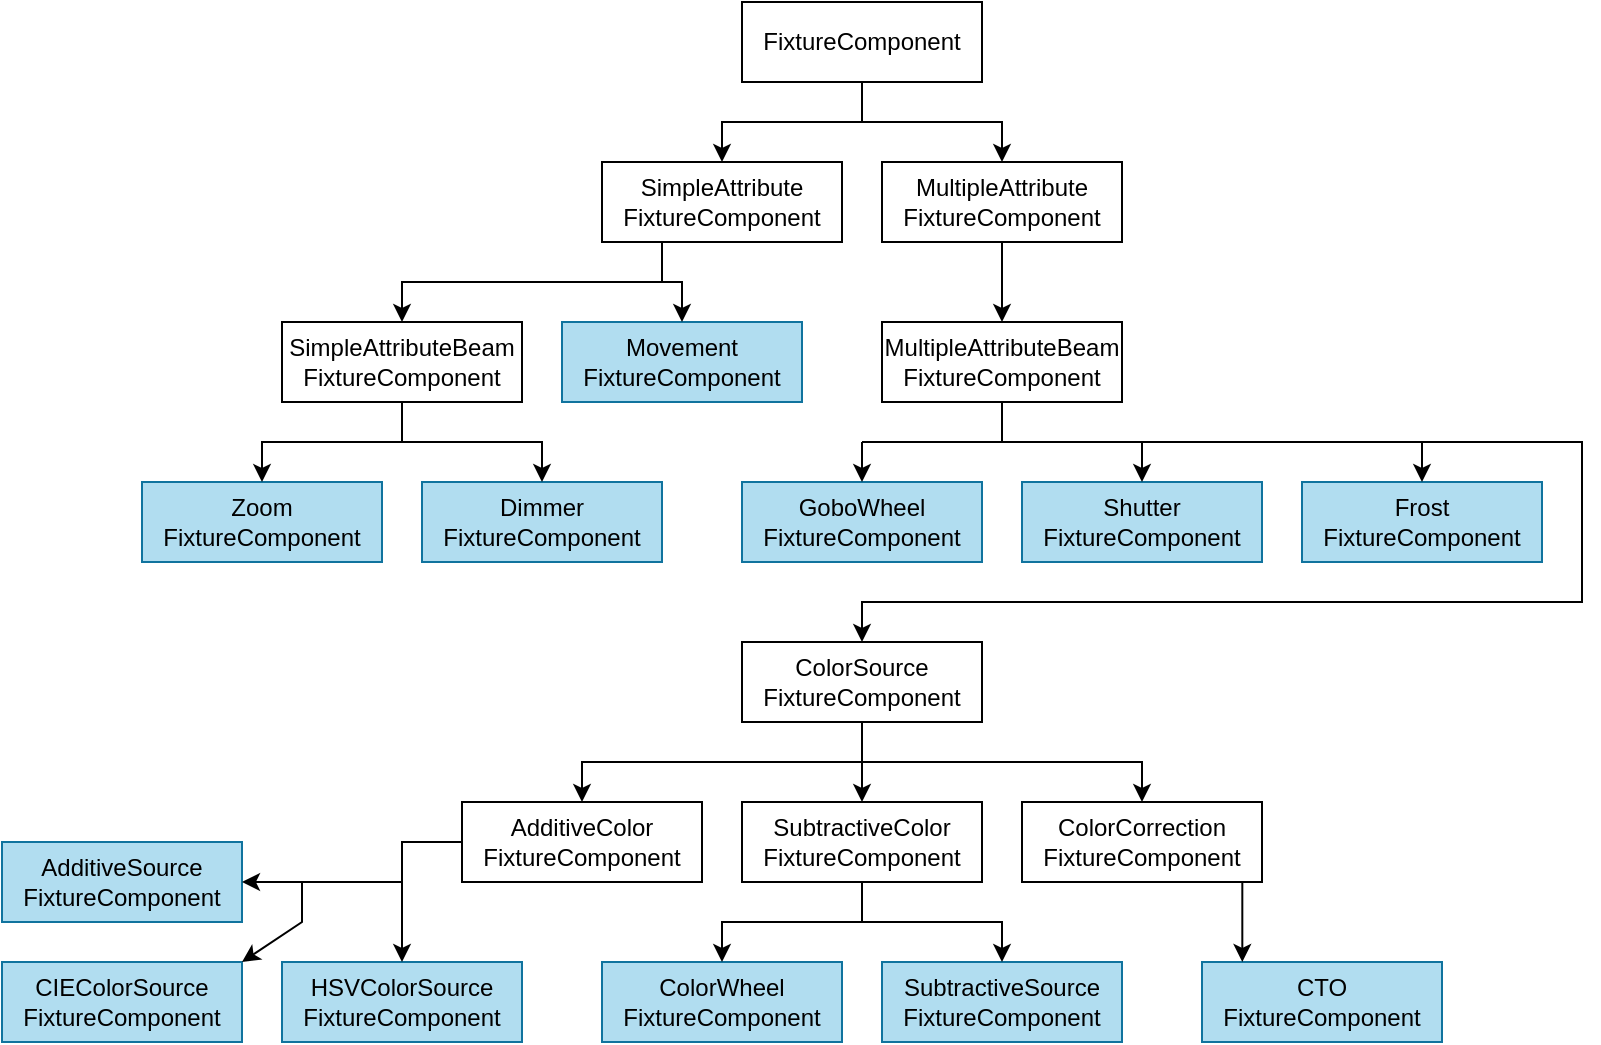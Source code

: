 <mxfile version="21.5.1" type="device">
  <diagram id="C5RBs43oDa-KdzZeNtuy" name="Page-1">
    <mxGraphModel dx="1118" dy="615" grid="1" gridSize="10" guides="1" tooltips="1" connect="1" arrows="1" fold="1" page="1" pageScale="1" pageWidth="827" pageHeight="1169" math="0" shadow="0">
      <root>
        <mxCell id="WIyWlLk6GJQsqaUBKTNV-0" />
        <mxCell id="WIyWlLk6GJQsqaUBKTNV-1" parent="WIyWlLk6GJQsqaUBKTNV-0" />
        <mxCell id="eJnn_vduBKjbIqPFuGBo-0" value="FixtureComponent" style="rounded=0;whiteSpace=wrap;html=1;" vertex="1" parent="WIyWlLk6GJQsqaUBKTNV-1">
          <mxGeometry x="380" y="40" width="120" height="40" as="geometry" />
        </mxCell>
        <mxCell id="eJnn_vduBKjbIqPFuGBo-1" value="SimpleAttribute&lt;br&gt;FixtureComponent" style="rounded=0;whiteSpace=wrap;html=1;" vertex="1" parent="WIyWlLk6GJQsqaUBKTNV-1">
          <mxGeometry x="310" y="120" width="120" height="40" as="geometry" />
        </mxCell>
        <mxCell id="eJnn_vduBKjbIqPFuGBo-2" value="MultipleAttribute&lt;br&gt;FixtureComponent" style="rounded=0;whiteSpace=wrap;html=1;" vertex="1" parent="WIyWlLk6GJQsqaUBKTNV-1">
          <mxGeometry x="450" y="120" width="120" height="40" as="geometry" />
        </mxCell>
        <mxCell id="eJnn_vduBKjbIqPFuGBo-3" value="Movement&lt;br&gt;FixtureComponent" style="rounded=0;whiteSpace=wrap;html=1;fillColor=#b1ddf0;strokeColor=#10739e;" vertex="1" parent="WIyWlLk6GJQsqaUBKTNV-1">
          <mxGeometry x="290" y="200" width="120" height="40" as="geometry" />
        </mxCell>
        <mxCell id="eJnn_vduBKjbIqPFuGBo-4" value="SimpleAttributeBeam&lt;br&gt;FixtureComponent" style="rounded=0;whiteSpace=wrap;html=1;" vertex="1" parent="WIyWlLk6GJQsqaUBKTNV-1">
          <mxGeometry x="150" y="200" width="120" height="40" as="geometry" />
        </mxCell>
        <mxCell id="eJnn_vduBKjbIqPFuGBo-5" value="Dimmer&lt;br&gt;FixtureComponent" style="rounded=0;whiteSpace=wrap;html=1;fillColor=#b1ddf0;strokeColor=#10739e;" vertex="1" parent="WIyWlLk6GJQsqaUBKTNV-1">
          <mxGeometry x="220" y="280" width="120" height="40" as="geometry" />
        </mxCell>
        <mxCell id="eJnn_vduBKjbIqPFuGBo-6" value="Zoom&lt;br&gt;FixtureComponent" style="rounded=0;whiteSpace=wrap;html=1;fillColor=#b1ddf0;strokeColor=#10739e;" vertex="1" parent="WIyWlLk6GJQsqaUBKTNV-1">
          <mxGeometry x="80" y="280" width="120" height="40" as="geometry" />
        </mxCell>
        <mxCell id="eJnn_vduBKjbIqPFuGBo-7" value="MultipleAttributeBeam&lt;br&gt;FixtureComponent" style="rounded=0;whiteSpace=wrap;html=1;" vertex="1" parent="WIyWlLk6GJQsqaUBKTNV-1">
          <mxGeometry x="450" y="200" width="120" height="40" as="geometry" />
        </mxCell>
        <mxCell id="eJnn_vduBKjbIqPFuGBo-8" value="GoboWheel&lt;br&gt;FixtureComponent" style="rounded=0;whiteSpace=wrap;html=1;fillColor=#b1ddf0;strokeColor=#10739e;" vertex="1" parent="WIyWlLk6GJQsqaUBKTNV-1">
          <mxGeometry x="380" y="280" width="120" height="40" as="geometry" />
        </mxCell>
        <mxCell id="eJnn_vduBKjbIqPFuGBo-9" value="Shutter&lt;br&gt;FixtureComponent" style="rounded=0;whiteSpace=wrap;html=1;fillColor=#b1ddf0;strokeColor=#10739e;" vertex="1" parent="WIyWlLk6GJQsqaUBKTNV-1">
          <mxGeometry x="520" y="280" width="120" height="40" as="geometry" />
        </mxCell>
        <mxCell id="eJnn_vduBKjbIqPFuGBo-17" value="" style="endArrow=classic;html=1;rounded=0;entryX=0.5;entryY=0;entryDx=0;entryDy=0;exitX=0.5;exitY=1;exitDx=0;exitDy=0;" edge="1" parent="WIyWlLk6GJQsqaUBKTNV-1" source="eJnn_vduBKjbIqPFuGBo-2" target="eJnn_vduBKjbIqPFuGBo-7">
          <mxGeometry width="50" height="50" relative="1" as="geometry">
            <mxPoint x="340" y="170" as="sourcePoint" />
            <mxPoint x="340" y="210" as="targetPoint" />
          </mxGeometry>
        </mxCell>
        <mxCell id="eJnn_vduBKjbIqPFuGBo-18" value="Frost&lt;br&gt;FixtureComponent" style="rounded=0;whiteSpace=wrap;html=1;fillColor=#b1ddf0;strokeColor=#10739e;" vertex="1" parent="WIyWlLk6GJQsqaUBKTNV-1">
          <mxGeometry x="660" y="280" width="120" height="40" as="geometry" />
        </mxCell>
        <mxCell id="eJnn_vduBKjbIqPFuGBo-21" value="" style="endArrow=classic;html=1;rounded=0;entryX=0.5;entryY=0;entryDx=0;entryDy=0;" edge="1" parent="WIyWlLk6GJQsqaUBKTNV-1" target="eJnn_vduBKjbIqPFuGBo-27">
          <mxGeometry width="50" height="50" relative="1" as="geometry">
            <mxPoint x="440" y="260" as="sourcePoint" />
            <mxPoint x="440" y="360" as="targetPoint" />
            <Array as="points">
              <mxPoint x="800" y="260" />
              <mxPoint x="800" y="340" />
              <mxPoint x="440" y="340" />
            </Array>
          </mxGeometry>
        </mxCell>
        <mxCell id="eJnn_vduBKjbIqPFuGBo-22" value="" style="endArrow=classic;html=1;rounded=0;entryX=0.5;entryY=0;entryDx=0;entryDy=0;" edge="1" parent="WIyWlLk6GJQsqaUBKTNV-1" target="eJnn_vduBKjbIqPFuGBo-8">
          <mxGeometry width="50" height="50" relative="1" as="geometry">
            <mxPoint x="440" y="260" as="sourcePoint" />
            <mxPoint x="590" y="230" as="targetPoint" />
          </mxGeometry>
        </mxCell>
        <mxCell id="eJnn_vduBKjbIqPFuGBo-23" value="" style="endArrow=classic;html=1;rounded=0;entryX=0.5;entryY=0;entryDx=0;entryDy=0;" edge="1" parent="WIyWlLk6GJQsqaUBKTNV-1" target="eJnn_vduBKjbIqPFuGBo-9">
          <mxGeometry width="50" height="50" relative="1" as="geometry">
            <mxPoint x="580" y="260" as="sourcePoint" />
            <mxPoint x="570" y="270" as="targetPoint" />
          </mxGeometry>
        </mxCell>
        <mxCell id="eJnn_vduBKjbIqPFuGBo-24" value="" style="endArrow=classic;html=1;rounded=0;entryX=0.5;entryY=0;entryDx=0;entryDy=0;" edge="1" parent="WIyWlLk6GJQsqaUBKTNV-1" target="eJnn_vduBKjbIqPFuGBo-18">
          <mxGeometry width="50" height="50" relative="1" as="geometry">
            <mxPoint x="720" y="260" as="sourcePoint" />
            <mxPoint x="570" y="270" as="targetPoint" />
          </mxGeometry>
        </mxCell>
        <mxCell id="eJnn_vduBKjbIqPFuGBo-26" value="" style="endArrow=none;html=1;rounded=0;exitX=0.5;exitY=1;exitDx=0;exitDy=0;" edge="1" parent="WIyWlLk6GJQsqaUBKTNV-1" source="eJnn_vduBKjbIqPFuGBo-7">
          <mxGeometry width="50" height="50" relative="1" as="geometry">
            <mxPoint x="520" y="320" as="sourcePoint" />
            <mxPoint x="510" y="260" as="targetPoint" />
          </mxGeometry>
        </mxCell>
        <mxCell id="eJnn_vduBKjbIqPFuGBo-27" value="ColorSource&lt;br&gt;FixtureComponent" style="rounded=0;whiteSpace=wrap;html=1;" vertex="1" parent="WIyWlLk6GJQsqaUBKTNV-1">
          <mxGeometry x="380" y="360" width="120" height="40" as="geometry" />
        </mxCell>
        <mxCell id="eJnn_vduBKjbIqPFuGBo-29" value="SubtractiveColor&lt;br&gt;FixtureComponent" style="rounded=0;whiteSpace=wrap;html=1;" vertex="1" parent="WIyWlLk6GJQsqaUBKTNV-1">
          <mxGeometry x="380" y="440" width="120" height="40" as="geometry" />
        </mxCell>
        <mxCell id="eJnn_vduBKjbIqPFuGBo-30" value="AdditiveColor&lt;br&gt;FixtureComponent" style="rounded=0;whiteSpace=wrap;html=1;" vertex="1" parent="WIyWlLk6GJQsqaUBKTNV-1">
          <mxGeometry x="240" y="440" width="120" height="40" as="geometry" />
        </mxCell>
        <mxCell id="eJnn_vduBKjbIqPFuGBo-31" value="ColorCorrection&lt;br&gt;FixtureComponent" style="rounded=0;whiteSpace=wrap;html=1;" vertex="1" parent="WIyWlLk6GJQsqaUBKTNV-1">
          <mxGeometry x="520" y="440" width="120" height="40" as="geometry" />
        </mxCell>
        <mxCell id="eJnn_vduBKjbIqPFuGBo-32" value="" style="endArrow=classic;startArrow=classic;html=1;rounded=0;exitX=0.5;exitY=0;exitDx=0;exitDy=0;entryX=0.5;entryY=0;entryDx=0;entryDy=0;" edge="1" parent="WIyWlLk6GJQsqaUBKTNV-1" source="eJnn_vduBKjbIqPFuGBo-30" target="eJnn_vduBKjbIqPFuGBo-31">
          <mxGeometry width="50" height="50" relative="1" as="geometry">
            <mxPoint x="460" y="320" as="sourcePoint" />
            <mxPoint x="510" y="270" as="targetPoint" />
            <Array as="points">
              <mxPoint x="300" y="420" />
              <mxPoint x="580" y="420" />
            </Array>
          </mxGeometry>
        </mxCell>
        <mxCell id="eJnn_vduBKjbIqPFuGBo-33" value="" style="endArrow=classic;html=1;rounded=0;exitX=0.5;exitY=1;exitDx=0;exitDy=0;entryX=0.5;entryY=0;entryDx=0;entryDy=0;" edge="1" parent="WIyWlLk6GJQsqaUBKTNV-1" source="eJnn_vduBKjbIqPFuGBo-27" target="eJnn_vduBKjbIqPFuGBo-29">
          <mxGeometry width="50" height="50" relative="1" as="geometry">
            <mxPoint x="440" y="380" as="sourcePoint" />
            <mxPoint x="490" y="330" as="targetPoint" />
          </mxGeometry>
        </mxCell>
        <mxCell id="eJnn_vduBKjbIqPFuGBo-34" value="" style="endArrow=classic;startArrow=classic;html=1;rounded=0;exitX=0.5;exitY=0;exitDx=0;exitDy=0;entryX=0.5;entryY=0;entryDx=0;entryDy=0;" edge="1" parent="WIyWlLk6GJQsqaUBKTNV-1" source="eJnn_vduBKjbIqPFuGBo-6" target="eJnn_vduBKjbIqPFuGBo-5">
          <mxGeometry width="50" height="50" relative="1" as="geometry">
            <mxPoint x="340" y="220" as="sourcePoint" />
            <mxPoint x="390" y="170" as="targetPoint" />
            <Array as="points">
              <mxPoint x="140" y="260" />
              <mxPoint x="280" y="260" />
            </Array>
          </mxGeometry>
        </mxCell>
        <mxCell id="eJnn_vduBKjbIqPFuGBo-35" value="" style="endArrow=none;html=1;rounded=0;exitX=0.5;exitY=1;exitDx=0;exitDy=0;" edge="1" parent="WIyWlLk6GJQsqaUBKTNV-1" source="eJnn_vduBKjbIqPFuGBo-4">
          <mxGeometry width="50" height="50" relative="1" as="geometry">
            <mxPoint x="340" y="220" as="sourcePoint" />
            <mxPoint x="210" y="260" as="targetPoint" />
          </mxGeometry>
        </mxCell>
        <mxCell id="eJnn_vduBKjbIqPFuGBo-36" value="" style="endArrow=classic;startArrow=classic;html=1;rounded=0;exitX=0.5;exitY=0;exitDx=0;exitDy=0;entryX=0.5;entryY=0;entryDx=0;entryDy=0;" edge="1" parent="WIyWlLk6GJQsqaUBKTNV-1" source="eJnn_vduBKjbIqPFuGBo-4" target="eJnn_vduBKjbIqPFuGBo-3">
          <mxGeometry width="50" height="50" relative="1" as="geometry">
            <mxPoint x="340" y="220" as="sourcePoint" />
            <mxPoint x="390" y="170" as="targetPoint" />
            <Array as="points">
              <mxPoint x="210" y="180" />
              <mxPoint x="350" y="180" />
            </Array>
          </mxGeometry>
        </mxCell>
        <mxCell id="eJnn_vduBKjbIqPFuGBo-37" value="" style="endArrow=none;html=1;rounded=0;entryX=0.25;entryY=1;entryDx=0;entryDy=0;" edge="1" parent="WIyWlLk6GJQsqaUBKTNV-1" target="eJnn_vduBKjbIqPFuGBo-1">
          <mxGeometry width="50" height="50" relative="1" as="geometry">
            <mxPoint x="340" y="180" as="sourcePoint" />
            <mxPoint x="350" y="170" as="targetPoint" />
          </mxGeometry>
        </mxCell>
        <mxCell id="eJnn_vduBKjbIqPFuGBo-38" value="" style="endArrow=classic;startArrow=classic;html=1;rounded=0;exitX=0.5;exitY=0;exitDx=0;exitDy=0;entryX=0.5;entryY=0;entryDx=0;entryDy=0;" edge="1" parent="WIyWlLk6GJQsqaUBKTNV-1" source="eJnn_vduBKjbIqPFuGBo-1" target="eJnn_vduBKjbIqPFuGBo-2">
          <mxGeometry width="50" height="50" relative="1" as="geometry">
            <mxPoint x="470" y="250" as="sourcePoint" />
            <mxPoint x="520" y="200" as="targetPoint" />
            <Array as="points">
              <mxPoint x="370" y="100" />
              <mxPoint x="510" y="100" />
            </Array>
          </mxGeometry>
        </mxCell>
        <mxCell id="eJnn_vduBKjbIqPFuGBo-39" value="" style="endArrow=none;html=1;rounded=0;entryX=0.5;entryY=1;entryDx=0;entryDy=0;" edge="1" parent="WIyWlLk6GJQsqaUBKTNV-1" target="eJnn_vduBKjbIqPFuGBo-0">
          <mxGeometry width="50" height="50" relative="1" as="geometry">
            <mxPoint x="440" y="100" as="sourcePoint" />
            <mxPoint x="510" y="160" as="targetPoint" />
          </mxGeometry>
        </mxCell>
        <mxCell id="eJnn_vduBKjbIqPFuGBo-44" value="SubtractiveSource&lt;br&gt;FixtureComponent" style="rounded=0;whiteSpace=wrap;html=1;fillColor=#b1ddf0;strokeColor=#10739e;" vertex="1" parent="WIyWlLk6GJQsqaUBKTNV-1">
          <mxGeometry x="450" y="520" width="120" height="40" as="geometry" />
        </mxCell>
        <mxCell id="eJnn_vduBKjbIqPFuGBo-45" value="ColorWheel&lt;br&gt;FixtureComponent" style="rounded=0;whiteSpace=wrap;html=1;fillColor=#b1ddf0;strokeColor=#10739e;" vertex="1" parent="WIyWlLk6GJQsqaUBKTNV-1">
          <mxGeometry x="310" y="520" width="120" height="40" as="geometry" />
        </mxCell>
        <mxCell id="eJnn_vduBKjbIqPFuGBo-46" value="HSVColorSource&lt;br&gt;FixtureComponent" style="rounded=0;whiteSpace=wrap;html=1;fillColor=#b1ddf0;strokeColor=#10739e;" vertex="1" parent="WIyWlLk6GJQsqaUBKTNV-1">
          <mxGeometry x="150" y="520" width="120" height="40" as="geometry" />
        </mxCell>
        <mxCell id="eJnn_vduBKjbIqPFuGBo-47" value="CIEColorSource&lt;br&gt;FixtureComponent" style="rounded=0;whiteSpace=wrap;html=1;fillColor=#b1ddf0;strokeColor=#10739e;" vertex="1" parent="WIyWlLk6GJQsqaUBKTNV-1">
          <mxGeometry x="10" y="520" width="120" height="40" as="geometry" />
        </mxCell>
        <mxCell id="eJnn_vduBKjbIqPFuGBo-48" value="AdditiveSource&lt;br&gt;FixtureComponent" style="rounded=0;whiteSpace=wrap;html=1;fillColor=#b1ddf0;strokeColor=#10739e;" vertex="1" parent="WIyWlLk6GJQsqaUBKTNV-1">
          <mxGeometry x="10" y="460" width="120" height="40" as="geometry" />
        </mxCell>
        <mxCell id="eJnn_vduBKjbIqPFuGBo-49" value="CTO&lt;br&gt;FixtureComponent" style="rounded=0;whiteSpace=wrap;html=1;fillColor=#b1ddf0;strokeColor=#10739e;" vertex="1" parent="WIyWlLk6GJQsqaUBKTNV-1">
          <mxGeometry x="610" y="520" width="120" height="40" as="geometry" />
        </mxCell>
        <mxCell id="eJnn_vduBKjbIqPFuGBo-50" value="" style="endArrow=classic;html=1;rounded=0;entryX=0.168;entryY=0;entryDx=0;entryDy=0;entryPerimeter=0;exitX=0.918;exitY=1.007;exitDx=0;exitDy=0;exitPerimeter=0;" edge="1" parent="WIyWlLk6GJQsqaUBKTNV-1" source="eJnn_vduBKjbIqPFuGBo-31" target="eJnn_vduBKjbIqPFuGBo-49">
          <mxGeometry width="50" height="50" relative="1" as="geometry">
            <mxPoint x="640" y="490" as="sourcePoint" />
            <mxPoint x="630" y="500" as="targetPoint" />
          </mxGeometry>
        </mxCell>
        <mxCell id="eJnn_vduBKjbIqPFuGBo-51" value="" style="endArrow=classic;startArrow=classic;html=1;rounded=0;exitX=0.5;exitY=0;exitDx=0;exitDy=0;entryX=0.5;entryY=0;entryDx=0;entryDy=0;" edge="1" parent="WIyWlLk6GJQsqaUBKTNV-1" source="eJnn_vduBKjbIqPFuGBo-45" target="eJnn_vduBKjbIqPFuGBo-44">
          <mxGeometry width="50" height="50" relative="1" as="geometry">
            <mxPoint x="310" y="480" as="sourcePoint" />
            <mxPoint x="360" y="430" as="targetPoint" />
            <Array as="points">
              <mxPoint x="370" y="500" />
              <mxPoint x="510" y="500" />
            </Array>
          </mxGeometry>
        </mxCell>
        <mxCell id="eJnn_vduBKjbIqPFuGBo-52" value="" style="endArrow=none;html=1;rounded=0;entryX=0.5;entryY=1;entryDx=0;entryDy=0;" edge="1" parent="WIyWlLk6GJQsqaUBKTNV-1" target="eJnn_vduBKjbIqPFuGBo-29">
          <mxGeometry width="50" height="50" relative="1" as="geometry">
            <mxPoint x="440" y="500" as="sourcePoint" />
            <mxPoint x="360" y="430" as="targetPoint" />
          </mxGeometry>
        </mxCell>
        <mxCell id="eJnn_vduBKjbIqPFuGBo-53" value="" style="endArrow=classic;startArrow=classic;html=1;rounded=0;exitX=0.5;exitY=0;exitDx=0;exitDy=0;entryX=1;entryY=0.5;entryDx=0;entryDy=0;" edge="1" parent="WIyWlLk6GJQsqaUBKTNV-1" source="eJnn_vduBKjbIqPFuGBo-46" target="eJnn_vduBKjbIqPFuGBo-48">
          <mxGeometry width="50" height="50" relative="1" as="geometry">
            <mxPoint x="310" y="480" as="sourcePoint" />
            <mxPoint x="360" y="430" as="targetPoint" />
            <Array as="points">
              <mxPoint x="210" y="480" />
            </Array>
          </mxGeometry>
        </mxCell>
        <mxCell id="eJnn_vduBKjbIqPFuGBo-54" value="" style="endArrow=classic;html=1;rounded=0;entryX=1;entryY=0;entryDx=0;entryDy=0;" edge="1" parent="WIyWlLk6GJQsqaUBKTNV-1" target="eJnn_vduBKjbIqPFuGBo-47">
          <mxGeometry width="50" height="50" relative="1" as="geometry">
            <mxPoint x="160" y="480" as="sourcePoint" />
            <mxPoint x="250" y="460" as="targetPoint" />
            <Array as="points">
              <mxPoint x="160" y="500" />
            </Array>
          </mxGeometry>
        </mxCell>
        <mxCell id="eJnn_vduBKjbIqPFuGBo-56" value="" style="endArrow=none;html=1;rounded=0;entryX=0;entryY=0.5;entryDx=0;entryDy=0;" edge="1" parent="WIyWlLk6GJQsqaUBKTNV-1" target="eJnn_vduBKjbIqPFuGBo-30">
          <mxGeometry width="50" height="50" relative="1" as="geometry">
            <mxPoint x="210" y="480" as="sourcePoint" />
            <mxPoint x="260" y="490" as="targetPoint" />
            <Array as="points">
              <mxPoint x="210" y="460" />
            </Array>
          </mxGeometry>
        </mxCell>
      </root>
    </mxGraphModel>
  </diagram>
</mxfile>
